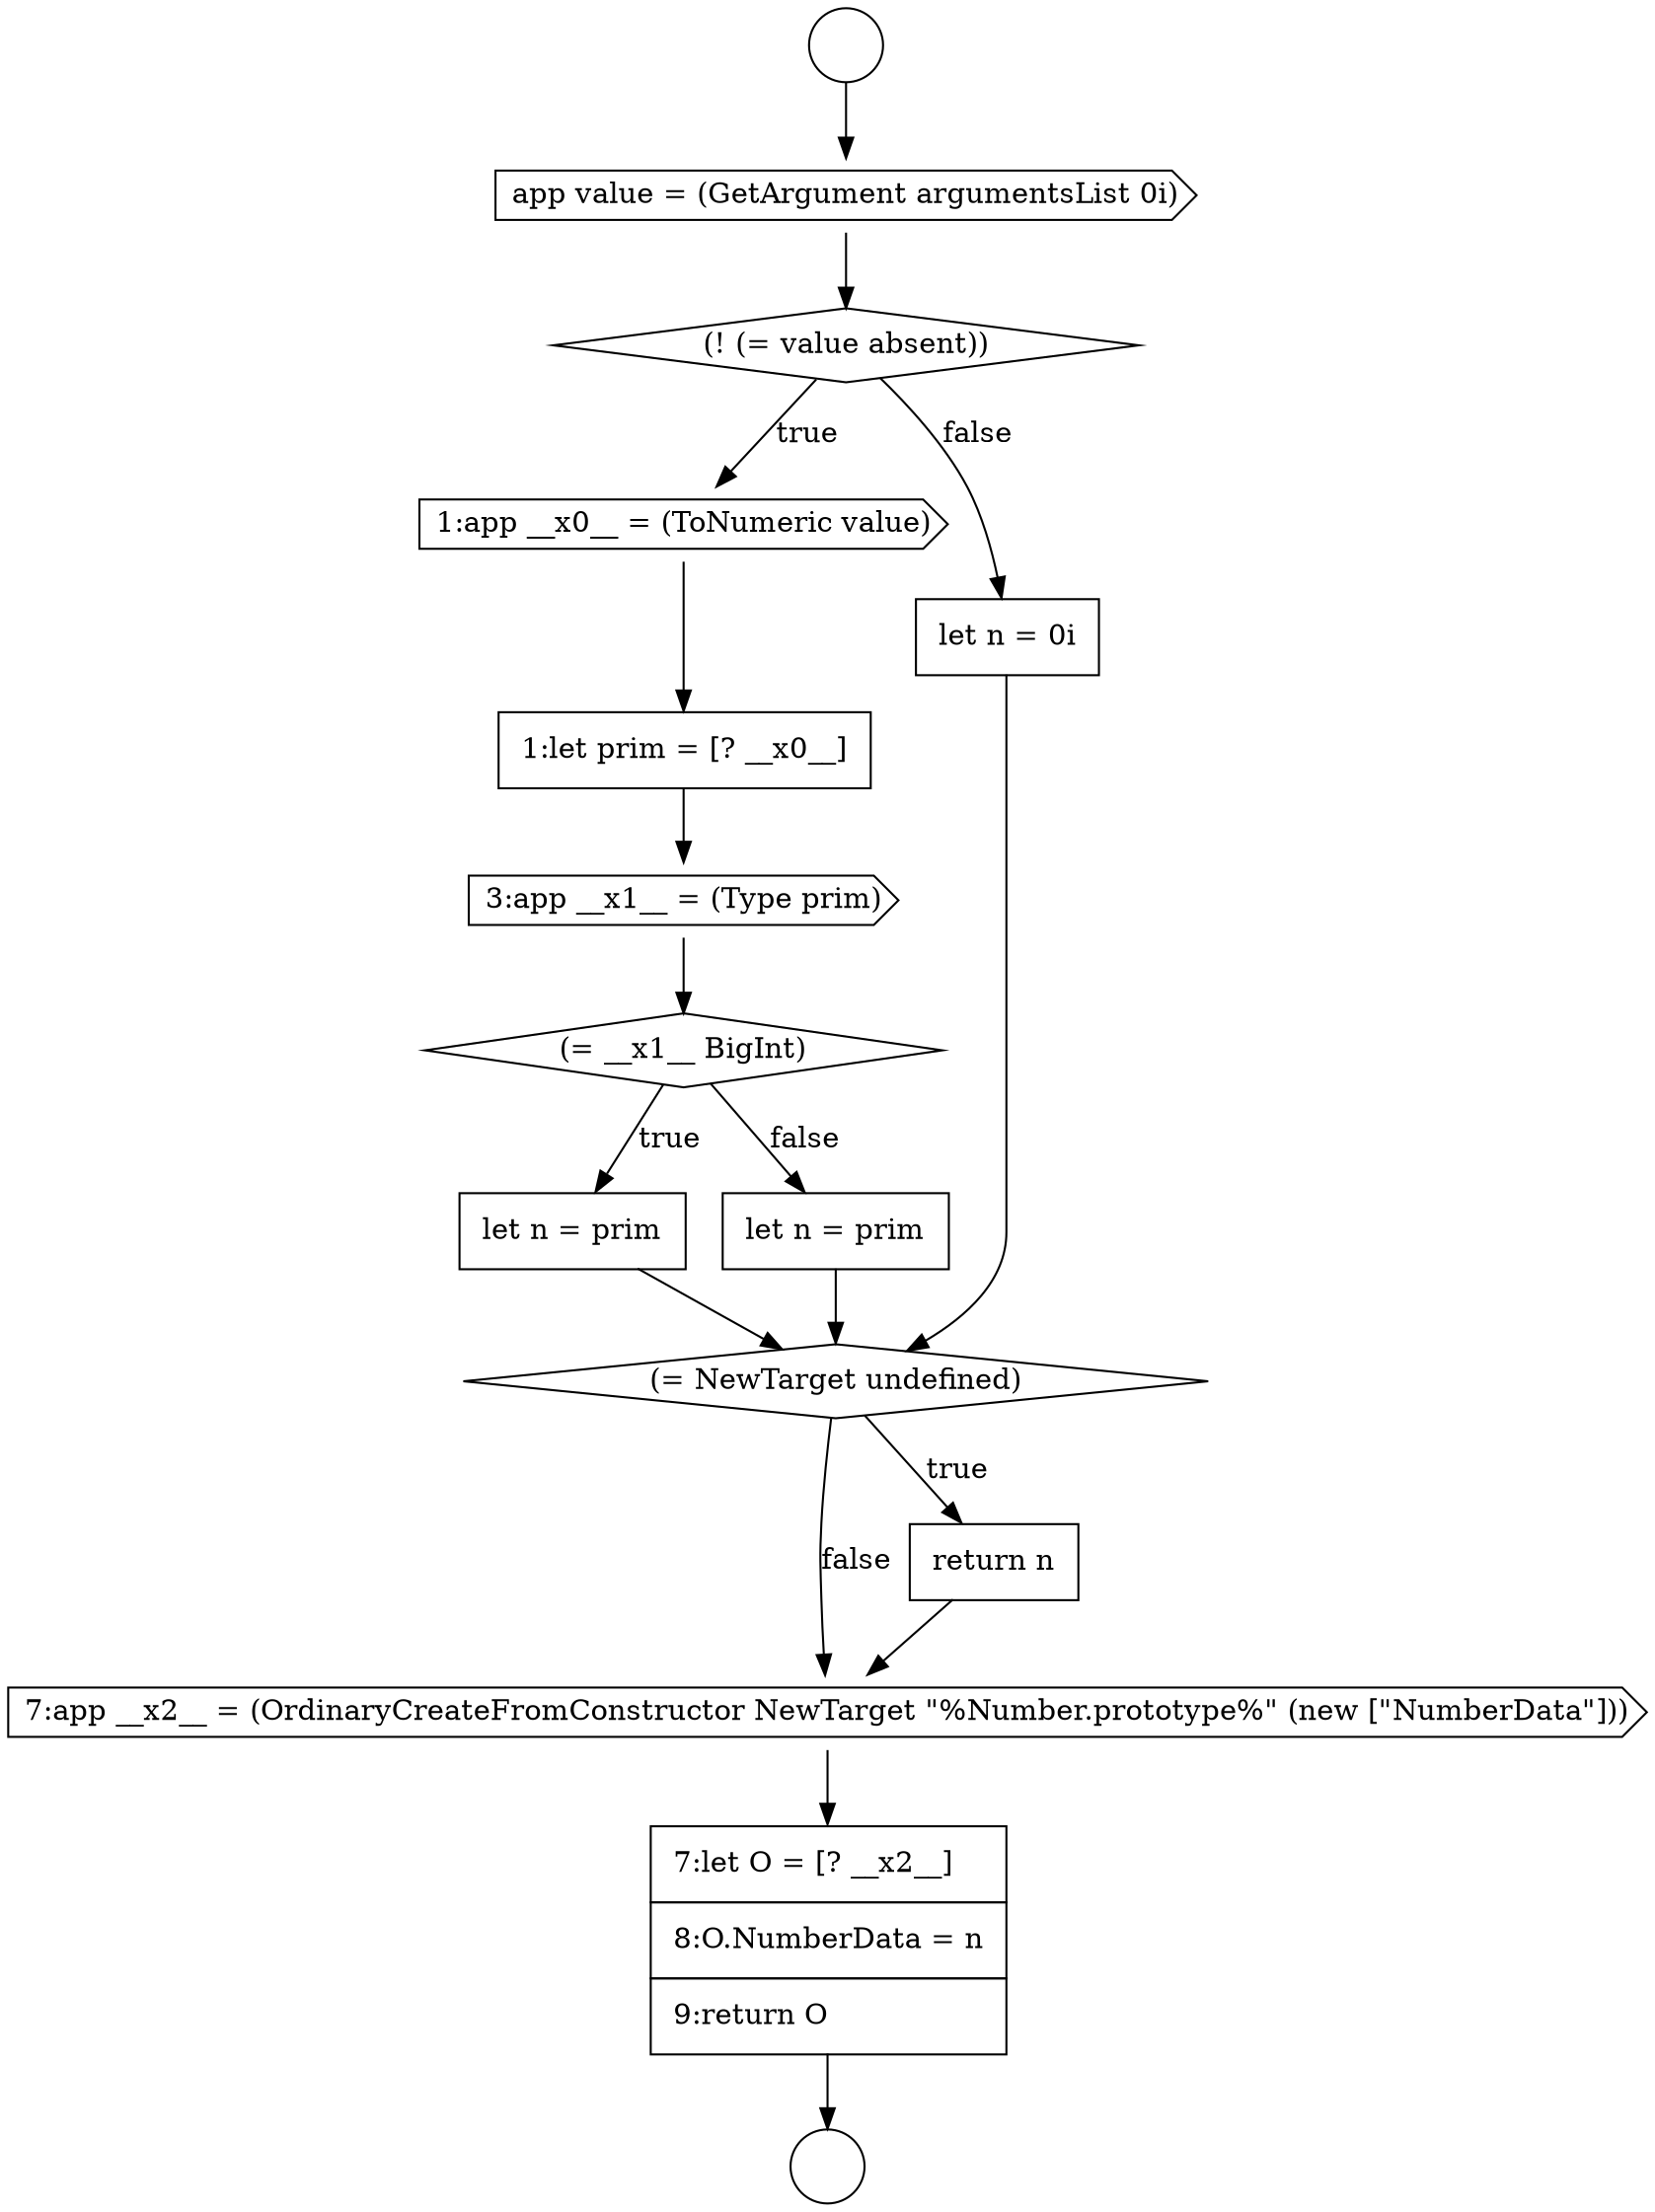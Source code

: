 digraph {
  node12549 [shape=cds, label=<<font color="black">app value = (GetArgument argumentsList 0i)</font>> color="black" fillcolor="white" style=filled]
  node12558 [shape=diamond, label=<<font color="black">(= NewTarget undefined)</font>> color="black" fillcolor="white" style=filled]
  node12553 [shape=cds, label=<<font color="black">3:app __x1__ = (Type prim)</font>> color="black" fillcolor="white" style=filled]
  node12547 [shape=circle label=" " color="black" fillcolor="white" style=filled]
  node12551 [shape=cds, label=<<font color="black">1:app __x0__ = (ToNumeric value)</font>> color="black" fillcolor="white" style=filled]
  node12548 [shape=circle label=" " color="black" fillcolor="white" style=filled]
  node12552 [shape=none, margin=0, label=<<font color="black">
    <table border="0" cellborder="1" cellspacing="0" cellpadding="10">
      <tr><td align="left">1:let prim = [? __x0__]</td></tr>
    </table>
  </font>> color="black" fillcolor="white" style=filled]
  node12555 [shape=none, margin=0, label=<<font color="black">
    <table border="0" cellborder="1" cellspacing="0" cellpadding="10">
      <tr><td align="left">let n = prim</td></tr>
    </table>
  </font>> color="black" fillcolor="white" style=filled]
  node12560 [shape=cds, label=<<font color="black">7:app __x2__ = (OrdinaryCreateFromConstructor NewTarget &quot;%Number.prototype%&quot; (new [&quot;NumberData&quot;]))</font>> color="black" fillcolor="white" style=filled]
  node12554 [shape=diamond, label=<<font color="black">(= __x1__ BigInt)</font>> color="black" fillcolor="white" style=filled]
  node12559 [shape=none, margin=0, label=<<font color="black">
    <table border="0" cellborder="1" cellspacing="0" cellpadding="10">
      <tr><td align="left">return n</td></tr>
    </table>
  </font>> color="black" fillcolor="white" style=filled]
  node12561 [shape=none, margin=0, label=<<font color="black">
    <table border="0" cellborder="1" cellspacing="0" cellpadding="10">
      <tr><td align="left">7:let O = [? __x2__]</td></tr>
      <tr><td align="left">8:O.NumberData = n</td></tr>
      <tr><td align="left">9:return O</td></tr>
    </table>
  </font>> color="black" fillcolor="white" style=filled]
  node12550 [shape=diamond, label=<<font color="black">(! (= value absent))</font>> color="black" fillcolor="white" style=filled]
  node12556 [shape=none, margin=0, label=<<font color="black">
    <table border="0" cellborder="1" cellspacing="0" cellpadding="10">
      <tr><td align="left">let n = prim</td></tr>
    </table>
  </font>> color="black" fillcolor="white" style=filled]
  node12557 [shape=none, margin=0, label=<<font color="black">
    <table border="0" cellborder="1" cellspacing="0" cellpadding="10">
      <tr><td align="left">let n = 0i</td></tr>
    </table>
  </font>> color="black" fillcolor="white" style=filled]
  node12552 -> node12553 [ color="black"]
  node12558 -> node12559 [label=<<font color="black">true</font>> color="black"]
  node12558 -> node12560 [label=<<font color="black">false</font>> color="black"]
  node12555 -> node12558 [ color="black"]
  node12547 -> node12549 [ color="black"]
  node12551 -> node12552 [ color="black"]
  node12549 -> node12550 [ color="black"]
  node12557 -> node12558 [ color="black"]
  node12554 -> node12555 [label=<<font color="black">true</font>> color="black"]
  node12554 -> node12556 [label=<<font color="black">false</font>> color="black"]
  node12550 -> node12551 [label=<<font color="black">true</font>> color="black"]
  node12550 -> node12557 [label=<<font color="black">false</font>> color="black"]
  node12553 -> node12554 [ color="black"]
  node12560 -> node12561 [ color="black"]
  node12559 -> node12560 [ color="black"]
  node12561 -> node12548 [ color="black"]
  node12556 -> node12558 [ color="black"]
}
